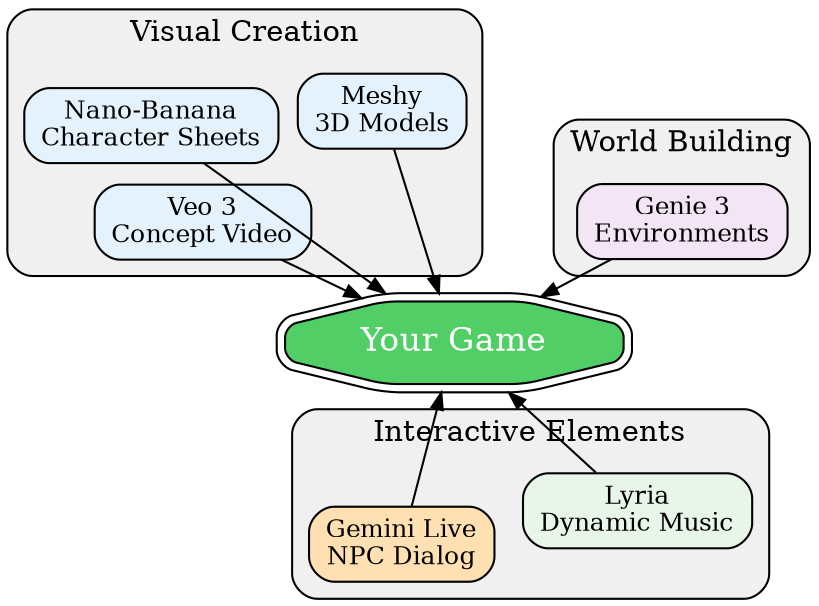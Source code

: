 digraph G {
    layout=fdp;
    size="8,6";
    ratio=compress;
    node [shape=box, style="rounded,filled", fontsize=12];
    edge [arrowsize=0.8];
    
    // Visual & Creative cluster
    subgraph cluster_visual {
        label="Visual Creation";
        style="rounded,filled";
        fillcolor="#f0f0f0";
        fontsize=14;
        veo [label="Veo 3\nConcept Video", fillcolor="#e3f2fd"];
        nano [label="Nano-Banana\nCharacter Sheets", fillcolor="#e3f2fd"];
        meshy [label="Meshy\n3D Models", fillcolor="#e3f2fd"];
    }
    
    // World & Environment cluster
    subgraph cluster_world {
        label="World Building";
        style="rounded,filled";
        fillcolor="#f0f0f0";
        fontsize=14;
        genie [label="Genie 3\nEnvironments", fillcolor="#f3e5f5"];
    }
    
    // Interactive Elements cluster
    subgraph cluster_interactive {
        label="Interactive Elements";
        style="rounded,filled";
        fillcolor="#f0f0f0";
        fontsize=14;
        lyria [label="Lyria\nDynamic Music", fillcolor="#e8f5e9"];
        gemini [label="Gemini Live\nNPC Dialog", fillcolor="#ffe0b2"];
    }
    
    // Game output - central
    game [label="Your Game", fillcolor="#51cf66", fontcolor="white", shape=doubleoctagon, fontsize=16];
    
    // Edges from services to game
    veo -> game;
    nano -> game;
    meshy -> game;
    genie -> game;
    lyria -> game;
    gemini -> game;
}
